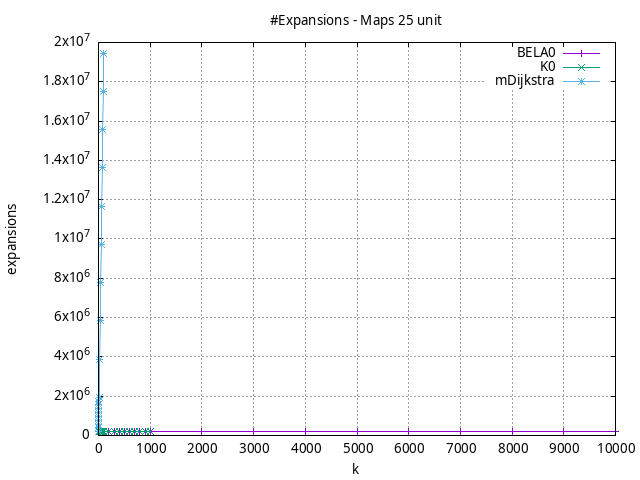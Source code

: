 #!/usr/bin/gnuplot
# -*- coding: utf-8 -*-
#
# results/maps/unit/25/random512-25.brute-force.unit.expansions.gnuplot
#
# Started on 04/07/2024 18:13:19
# Author: Carlos Linares López
set grid
set xlabel "k"
set ylabel "expansions"

set title "#Expansions - Maps 25 unit"

set terminal png enhanced font "Ariel,10"
set output 'random512-25.brute-force.unit.expansions.png'

plot "-" title "BELA0"      with linesp, "-" title "K0"      with linesp, "-" title "mDijkstra"      with linesp

	1 194495.12
	2 194495.12
	3 194495.12
	4 194495.12
	5 194495.12
	6 194495.12
	7 194495.12
	8 194495.12
	9 194495.12
	10 194495.12
	20 194495.12
	30 194495.12
	40 194495.12
	50 194495.12
	60 194495.12
	70 194495.12
	80 194495.12
	90 194495.12
	100 194495.12
	200 194495.12
	300 194495.12
	400 194495.12
	500 194495.12
	600 194495.12
	700 194495.12
	800 194495.12
	900 194495.12
	1000 194495.12
	2000 194495.12
	3000 194495.12
	4000 194495.12
	5000 194495.12
	6000 194495.12
	7000 194495.12
	8000 194495.12
	9000 194495.12
	10000 194495.12
end
	1 194499.03
	2 194543.09
	3 194543.09
	4 194543.09
	5 194543.09
	6 194543.09
	7 194543.09
	8 194543.09
	9 194543.09
	10 194543.09
	20 194543.09
	30 194543.09
	40 194543.09
	50 194543.09
	60 194543.09
	70 194543.09
	80 194543.09
	90 194543.09
	100 194543.09
	200 194543.09
	300 194543.09
	400 194543.09
	500 194543.09
	600 194543.09
	700 194543.09
	800 194543.09
	900 194543.09
	1000 194543.09
end
	1 194495.12
	2 388993.34
	3 583490.42
	4 777985.75
	5 972484.72
	6 1166982.68
	7 1361487.81
	8 1555973.71
	9 1750476.17
	10 1944974.36
	20 3889929.43
	30 5834915.56
	40 7779896.21
	50 9724823.02
	60 11669785.88
	70 13614741.43
	80 15559692.45
	90 17504677.61
	100 19449616.99
end
